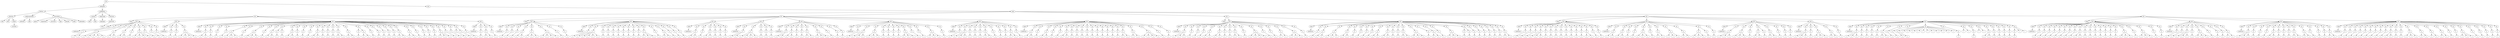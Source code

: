digraph Tree {
	"t0" [label = "TEI"];
	"t1" [label = "teiHeader"];
	"t2" [label = "fileDesc"];
	"t3" [label = "titleStmt"];
	"t4" [label = "title"];
	"t5" [label = "title"];
	"t6" [label = "author"];
	"t7" [label = "surname"];
	"t8" [label = "publicationStmt"];
	"t9" [label = "authority"];
	"t10" [label = "idno"];
	"t11" [label = "sourceDesc"];
	"t12" [label = "genre"];
	"t13" [label = "inspiration"];
	"t14" [label = "structure"];
	"t15" [label = "type"];
	"t16" [label = "periode"];
	"t17" [label = "taille"];
	"t18" [label = "permalien"];
	"t19" [label = "profileDesc"];
	"t20" [label = "creation"];
	"t21" [label = "date"];
	"t22" [label = "date"];
	"t23" [label = "langUsage"];
	"t24" [label = "language"];
	"t25" [label = "textClass"];
	"t26" [label = "keywords"];
	"t27" [label = "term"];
	"t28" [label = "text"];
	"t29" [label = "body"];
	"t30" [label = "div1"];
	"t31" [label = "head"];
	"t32" [label = "div2"];
	"t33" [label = "head"];
	"t34" [label = "listPerson"];
	"t35" [label = "sp"];
	"t36" [label = "p"];
	"t37" [label = "s"];
	"t38" [label = "s"];
	"t39" [label = "sp"];
	"t40" [label = "p"];
	"t41" [label = "s"];
	"t42" [label = "s"];
	"t43" [label = "s"];
	"t44" [label = "s"];
	"t45" [label = "s"];
	"t46" [label = "sp"];
	"t47" [label = "p"];
	"t48" [label = "s"];
	"t49" [label = "s"];
	"t50" [label = "sp"];
	"t51" [label = "p"];
	"t52" [label = "s"];
	"t53" [label = "s"];
	"t54" [label = "sp"];
	"t55" [label = "p"];
	"t56" [label = "s"];
	"t57" [label = "sp"];
	"t58" [label = "p"];
	"t59" [label = "s"];
	"t60" [label = "s"];
	"t61" [label = "s"];
	"t62" [label = "s"];
	"t63" [label = "sp"];
	"t64" [label = "p"];
	"t65" [label = "s"];
	"t66" [label = "sp"];
	"t67" [label = "p"];
	"t68" [label = "s"];
	"t69" [label = "sp"];
	"t70" [label = "p"];
	"t71" [label = "s"];
	"t72" [label = "div2"];
	"t73" [label = "head"];
	"t74" [label = "listPerson"];
	"t75" [label = "sp"];
	"t76" [label = "p"];
	"t77" [label = "s"];
	"t78" [label = "sp"];
	"t79" [label = "p"];
	"t80" [label = "s"];
	"t81" [label = "sp"];
	"t82" [label = "p"];
	"t83" [label = "s"];
	"t84" [label = "s"];
	"t85" [label = "s"];
	"t86" [label = "s"];
	"t87" [label = "div2"];
	"t88" [label = "head"];
	"t89" [label = "listPerson"];
	"t90" [label = "sp"];
	"t91" [label = "p"];
	"t92" [label = "s"];
	"t93" [label = "s"];
	"t94" [label = "sp"];
	"t95" [label = "p"];
	"t96" [label = "s"];
	"t97" [label = "sp"];
	"t98" [label = "p"];
	"t99" [label = "s"];
	"t100" [label = "sp"];
	"t101" [label = "p"];
	"t102" [label = "s"];
	"t103" [label = "sp"];
	"t104" [label = "p"];
	"t105" [label = "s"];
	"t106" [label = "s"];
	"t107" [label = "s"];
	"t108" [label = "sp"];
	"t109" [label = "p"];
	"t110" [label = "s"];
	"t111" [label = "sp"];
	"t112" [label = "p"];
	"t113" [label = "s"];
	"t114" [label = "s"];
	"t115" [label = "s"];
	"t116" [label = "sp"];
	"t117" [label = "p"];
	"t118" [label = "s"];
	"t119" [label = "sp"];
	"t120" [label = "p"];
	"t121" [label = "s"];
	"t122" [label = "s"];
	"t123" [label = "sp"];
	"t124" [label = "p"];
	"t125" [label = "s"];
	"t126" [label = "p"];
	"t127" [label = "s"];
	"t128" [label = "sp"];
	"t129" [label = "p"];
	"t130" [label = "s"];
	"t131" [label = "s"];
	"t132" [label = "sp"];
	"t133" [label = "p"];
	"t134" [label = "s"];
	"t135" [label = "sp"];
	"t136" [label = "p"];
	"t137" [label = "s"];
	"t138" [label = "sp"];
	"t139" [label = "p"];
	"t140" [label = "s"];
	"t141" [label = "sp"];
	"t142" [label = "p"];
	"t143" [label = "s"];
	"t144" [label = "s"];
	"t145" [label = "sp"];
	"t146" [label = "p"];
	"t147" [label = "s"];
	"t148" [label = "sp"];
	"t149" [label = "p"];
	"t150" [label = "s"];
	"t151" [label = "sp"];
	"t152" [label = "p"];
	"t153" [label = "s"];
	"t154" [label = "sp"];
	"t155" [label = "p"];
	"t156" [label = "s"];
	"t157" [label = "s"];
	"t158" [label = "sp"];
	"t159" [label = "p"];
	"t160" [label = "s"];
	"t161" [label = "s"];
	"t162" [label = "sp"];
	"t163" [label = "p"];
	"t164" [label = "s"];
	"t165" [label = "p"];
	"t166" [label = "s"];
	"t167" [label = "s"];
	"t168" [label = "sp"];
	"t169" [label = "p"];
	"t170" [label = "s"];
	"t171" [label = "sp"];
	"t172" [label = "p"];
	"t173" [label = "s"];
	"t174" [label = "sp"];
	"t175" [label = "p"];
	"t176" [label = "s"];
	"t177" [label = "sp"];
	"t178" [label = "p"];
	"t179" [label = "s"];
	"t180" [label = "sp"];
	"t181" [label = "p"];
	"t182" [label = "s"];
	"t183" [label = "sp"];
	"t184" [label = "p"];
	"t185" [label = "s"];
	"t186" [label = "s"];
	"t187" [label = "sp"];
	"t188" [label = "p"];
	"t189" [label = "s"];
	"t190" [label = "s"];
	"t191" [label = "sp"];
	"t192" [label = "p"];
	"t193" [label = "s"];
	"t194" [label = "sp"];
	"t195" [label = "p"];
	"t196" [label = "s"];
	"t197" [label = "sp"];
	"t198" [label = "p"];
	"t199" [label = "s"];
	"t200" [label = "sp"];
	"t201" [label = "p"];
	"t202" [label = "s"];
	"t203" [label = "sp"];
	"t204" [label = "p"];
	"t205" [label = "s"];
	"t206" [label = "s"];
	"t207" [label = "s"];
	"t208" [label = "sp"];
	"t209" [label = "p"];
	"t210" [label = "s"];
	"t211" [label = "sp"];
	"t212" [label = "p"];
	"t213" [label = "s"];
	"t214" [label = "sp"];
	"t215" [label = "p"];
	"t216" [label = "s"];
	"t217" [label = "p"];
	"t218" [label = "s"];
	"t219" [label = "sp"];
	"t220" [label = "p"];
	"t221" [label = "s"];
	"t222" [label = "div2"];
	"t223" [label = "head"];
	"t224" [label = "listPerson"];
	"t225" [label = "sp"];
	"t226" [label = "p"];
	"t227" [label = "s"];
	"t228" [label = "sp"];
	"t229" [label = "p"];
	"t230" [label = "s"];
	"t231" [label = "s"];
	"t232" [label = "sp"];
	"t233" [label = "p"];
	"t234" [label = "s"];
	"t235" [label = "div1"];
	"t236" [label = "head"];
	"t237" [label = "div2"];
	"t238" [label = "head"];
	"t239" [label = "listPerson"];
	"t240" [label = "sp"];
	"t241" [label = "p"];
	"t242" [label = "s"];
	"t243" [label = "sp"];
	"t244" [label = "p"];
	"t245" [label = "s"];
	"t246" [label = "sp"];
	"t247" [label = "p"];
	"t248" [label = "s"];
	"t249" [label = "sp"];
	"t250" [label = "p"];
	"t251" [label = "s"];
	"t252" [label = "s"];
	"t253" [label = "sp"];
	"t254" [label = "p"];
	"t255" [label = "s"];
	"t256" [label = "s"];
	"t257" [label = "s"];
	"t258" [label = "sp"];
	"t259" [label = "p"];
	"t260" [label = "s"];
	"t261" [label = "s"];
	"t262" [label = "s"];
	"t263" [label = "s"];
	"t264" [label = "sp"];
	"t265" [label = "p"];
	"t266" [label = "s"];
	"t267" [label = "sp"];
	"t268" [label = "p"];
	"t269" [label = "s"];
	"t270" [label = "div2"];
	"t271" [label = "head"];
	"t272" [label = "listPerson"];
	"t273" [label = "sp"];
	"t274" [label = "p"];
	"t275" [label = "s"];
	"t276" [label = "sp"];
	"t277" [label = "p"];
	"t278" [label = "s"];
	"t279" [label = "s"];
	"t280" [label = "s"];
	"t281" [label = "s"];
	"t282" [label = "s"];
	"t283" [label = "sp"];
	"t284" [label = "p"];
	"t285" [label = "s"];
	"t286" [label = "sp"];
	"t287" [label = "p"];
	"t288" [label = "s"];
	"t289" [label = "sp"];
	"t290" [label = "p"];
	"t291" [label = "s"];
	"t292" [label = "sp"];
	"t293" [label = "p"];
	"t294" [label = "s"];
	"t295" [label = "sp"];
	"t296" [label = "p"];
	"t297" [label = "s"];
	"t298" [label = "sp"];
	"t299" [label = "p"];
	"t300" [label = "s"];
	"t301" [label = "sp"];
	"t302" [label = "p"];
	"t303" [label = "s"];
	"t304" [label = "sp"];
	"t305" [label = "p"];
	"t306" [label = "s"];
	"t307" [label = "sp"];
	"t308" [label = "p"];
	"t309" [label = "s"];
	"t310" [label = "s"];
	"t311" [label = "s"];
	"t312" [label = "sp"];
	"t313" [label = "p"];
	"t314" [label = "s"];
	"t315" [label = "sp"];
	"t316" [label = "p"];
	"t317" [label = "s"];
	"t318" [label = "s"];
	"t319" [label = "sp"];
	"t320" [label = "p"];
	"t321" [label = "s"];
	"t322" [label = "sp"];
	"t323" [label = "p"];
	"t324" [label = "s"];
	"t325" [label = "sp"];
	"t326" [label = "p"];
	"t327" [label = "s"];
	"t328" [label = "div2"];
	"t329" [label = "head"];
	"t330" [label = "listPerson"];
	"t331" [label = "sp"];
	"t332" [label = "p"];
	"t333" [label = "s"];
	"t334" [label = "s"];
	"t335" [label = "sp"];
	"t336" [label = "p"];
	"t337" [label = "s"];
	"t338" [label = "sp"];
	"t339" [label = "p"];
	"t340" [label = "s"];
	"t341" [label = "s"];
	"t342" [label = "sp"];
	"t343" [label = "p"];
	"t344" [label = "s"];
	"t345" [label = "sp"];
	"t346" [label = "p"];
	"t347" [label = "s"];
	"t348" [label = "sp"];
	"t349" [label = "p"];
	"t350" [label = "s"];
	"t351" [label = "div2"];
	"t352" [label = "head"];
	"t353" [label = "listPerson"];
	"t354" [label = "sp"];
	"t355" [label = "p"];
	"t356" [label = "s"];
	"t357" [label = "s"];
	"t358" [label = "sp"];
	"t359" [label = "p"];
	"t360" [label = "s"];
	"t361" [label = "s"];
	"t362" [label = "s"];
	"t363" [label = "s"];
	"t364" [label = "sp"];
	"t365" [label = "p"];
	"t366" [label = "s"];
	"t367" [label = "sp"];
	"t368" [label = "p"];
	"t369" [label = "s"];
	"t370" [label = "sp"];
	"t371" [label = "p"];
	"t372" [label = "s"];
	"t373" [label = "div2"];
	"t374" [label = "head"];
	"t375" [label = "listPerson"];
	"t376" [label = "sp"];
	"t377" [label = "p"];
	"t378" [label = "s"];
	"t379" [label = "s"];
	"t380" [label = "sp"];
	"t381" [label = "p"];
	"t382" [label = "s"];
	"t383" [label = "s"];
	"t384" [label = "sp"];
	"t385" [label = "p"];
	"t386" [label = "s"];
	"t387" [label = "sp"];
	"t388" [label = "p"];
	"t389" [label = "s"];
	"t390" [label = "sp"];
	"t391" [label = "p"];
	"t392" [label = "s"];
	"t393" [label = "s"];
	"t394" [label = "sp"];
	"t395" [label = "p"];
	"t396" [label = "s"];
	"t397" [label = "s"];
	"t398" [label = "s"];
	"t399" [label = "sp"];
	"t400" [label = "p"];
	"t401" [label = "s"];
	"t402" [label = "sp"];
	"t403" [label = "p"];
	"t404" [label = "s"];
	"t405" [label = "sp"];
	"t406" [label = "p"];
	"t407" [label = "s"];
	"t408" [label = "div2"];
	"t409" [label = "head"];
	"t410" [label = "listPerson"];
	"t411" [label = "sp"];
	"t412" [label = "p"];
	"t413" [label = "s"];
	"t414" [label = "sp"];
	"t415" [label = "p"];
	"t416" [label = "s"];
	"t417" [label = "s"];
	"t418" [label = "s"];
	"t419" [label = "sp"];
	"t420" [label = "p"];
	"t421" [label = "s"];
	"t422" [label = "s"];
	"t423" [label = "s"];
	"t424" [label = "sp"];
	"t425" [label = "p"];
	"t426" [label = "s"];
	"t427" [label = "sp"];
	"t428" [label = "p"];
	"t429" [label = "s"];
	"t430" [label = "sp"];
	"t431" [label = "p"];
	"t432" [label = "s"];
	"t433" [label = "sp"];
	"t434" [label = "p"];
	"t435" [label = "s"];
	"t436" [label = "sp"];
	"t437" [label = "p"];
	"t438" [label = "s"];
	"t439" [label = "s"];
	"t440" [label = "s"];
	"t441" [label = "sp"];
	"t442" [label = "p"];
	"t443" [label = "s"];
	"t444" [label = "sp"];
	"t445" [label = "p"];
	"t446" [label = "s"];
	"t447" [label = "sp"];
	"t448" [label = "p"];
	"t449" [label = "s"];
	"t450" [label = "s"];
	"t451" [label = "s"];
	"t452" [label = "sp"];
	"t453" [label = "p"];
	"t454" [label = "s"];
	"t455" [label = "div2"];
	"t456" [label = "head"];
	"t457" [label = "listPerson"];
	"t458" [label = "sp"];
	"t459" [label = "p"];
	"t460" [label = "s"];
	"t461" [label = "sp"];
	"t462" [label = "p"];
	"t463" [label = "s"];
	"t464" [label = "s"];
	"t465" [label = "s"];
	"t466" [label = "sp"];
	"t467" [label = "p"];
	"t468" [label = "s"];
	"t469" [label = "sp"];
	"t470" [label = "p"];
	"t471" [label = "s"];
	"t472" [label = "sp"];
	"t473" [label = "p"];
	"t474" [label = "s"];
	"t475" [label = "sp"];
	"t476" [label = "p"];
	"t477" [label = "s"];
	"t478" [label = "s"];
	"t479" [label = "sp"];
	"t480" [label = "p"];
	"t481" [label = "s"];
	"t482" [label = "sp"];
	"t483" [label = "p"];
	"t484" [label = "s"];
	"t485" [label = "sp"];
	"t486" [label = "p"];
	"t487" [label = "s"];
	"t488" [label = "sp"];
	"t489" [label = "p"];
	"t490" [label = "s"];
	"t491" [label = "s"];
	"t492" [label = "sp"];
	"t493" [label = "p"];
	"t494" [label = "s"];
	"t495" [label = "div2"];
	"t496" [label = "head"];
	"t497" [label = "listPerson"];
	"t498" [label = "sp"];
	"t499" [label = "p"];
	"t500" [label = "s"];
	"t501" [label = "s"];
	"t502" [label = "sp"];
	"t503" [label = "p"];
	"t504" [label = "s"];
	"t505" [label = "sp"];
	"t506" [label = "p"];
	"t507" [label = "s"];
	"t508" [label = "s"];
	"t509" [label = "sp"];
	"t510" [label = "p"];
	"t511" [label = "s"];
	"t512" [label = "sp"];
	"t513" [label = "p"];
	"t514" [label = "s"];
	"t515" [label = "sp"];
	"t516" [label = "p"];
	"t517" [label = "s"];
	"t518" [label = "s"];
	"t519" [label = "sp"];
	"t520" [label = "p"];
	"t521" [label = "s"];
	"t522" [label = "sp"];
	"t523" [label = "p"];
	"t524" [label = "s"];
	"t525" [label = "sp"];
	"t526" [label = "p"];
	"t527" [label = "s"];
	"t528" [label = "sp"];
	"t529" [label = "p"];
	"t530" [label = "s"];
	"t531" [label = "sp"];
	"t532" [label = "p"];
	"t533" [label = "s"];
	"t534" [label = "sp"];
	"t535" [label = "p"];
	"t536" [label = "s"];
	"t537" [label = "sp"];
	"t538" [label = "p"];
	"t539" [label = "s"];
	"t540" [label = "sp"];
	"t541" [label = "p"];
	"t542" [label = "s"];
	"t543" [label = "sp"];
	"t544" [label = "p"];
	"t545" [label = "s"];
	"t546" [label = "sp"];
	"t547" [label = "p"];
	"t548" [label = "s"];
	"t549" [label = "sp"];
	"t550" [label = "p"];
	"t551" [label = "s"];
	"t552" [label = "s"];
	"t553" [label = "sp"];
	"t554" [label = "p"];
	"t555" [label = "s"];
	"t556" [label = "s"];
	"t557" [label = "sp"];
	"t558" [label = "p"];
	"t559" [label = "s"];
	"t560" [label = "s"];
	"t561" [label = "s"];
	"t562" [label = "s"];
	"t563" [label = "sp"];
	"t564" [label = "p"];
	"t565" [label = "s"];
	"t566" [label = "sp"];
	"t567" [label = "p"];
	"t568" [label = "s"];
	"t569" [label = "div1"];
	"t570" [label = "head"];
	"t571" [label = "div2"];
	"t572" [label = "head"];
	"t573" [label = "listPerson"];
	"t574" [label = "sp"];
	"t575" [label = "p"];
	"t576" [label = "s"];
	"t577" [label = "s"];
	"t578" [label = "s"];
	"t579" [label = "sp"];
	"t580" [label = "p"];
	"t581" [label = "s"];
	"t582" [label = "sp"];
	"t583" [label = "p"];
	"t584" [label = "s"];
	"t585" [label = "sp"];
	"t586" [label = "p"];
	"t587" [label = "s"];
	"t588" [label = "sp"];
	"t589" [label = "p"];
	"t590" [label = "s"];
	"t591" [label = "s"];
	"t592" [label = "sp"];
	"t593" [label = "p"];
	"t594" [label = "s"];
	"t595" [label = "s"];
	"t596" [label = "sp"];
	"t597" [label = "p"];
	"t598" [label = "s"];
	"t599" [label = "sp"];
	"t600" [label = "p"];
	"t601" [label = "s"];
	"t602" [label = "sp"];
	"t603" [label = "p"];
	"t604" [label = "s"];
	"t605" [label = "s"];
	"t606" [label = "sp"];
	"t607" [label = "p"];
	"t608" [label = "s"];
	"t609" [label = "sp"];
	"t610" [label = "p"];
	"t611" [label = "s"];
	"t612" [label = "s"];
	"t613" [label = "s"];
	"t614" [label = "s"];
	"t615" [label = "sp"];
	"t616" [label = "p"];
	"t617" [label = "s"];
	"t618" [label = "sp"];
	"t619" [label = "p"];
	"t620" [label = "s"];
	"t621" [label = "sp"];
	"t622" [label = "p"];
	"t623" [label = "s"];
	"t624" [label = "s"];
	"t625" [label = "sp"];
	"t626" [label = "p"];
	"t627" [label = "s"];
	"t628" [label = "s"];
	"t629" [label = "s"];
	"t630" [label = "sp"];
	"t631" [label = "p"];
	"t632" [label = "s"];
	"t633" [label = "div2"];
	"t634" [label = "head"];
	"t635" [label = "listPerson"];
	"t636" [label = "sp"];
	"t637" [label = "p"];
	"t638" [label = "s"];
	"t639" [label = "sp"];
	"t640" [label = "p"];
	"t641" [label = "s"];
	"t642" [label = "s"];
	"t643" [label = "sp"];
	"t644" [label = "p"];
	"t645" [label = "s"];
	"t646" [label = "s"];
	"t647" [label = "s"];
	"t648" [label = "sp"];
	"t649" [label = "p"];
	"t650" [label = "s"];
	"t651" [label = "s"];
	"t652" [label = "sp"];
	"t653" [label = "p"];
	"t654" [label = "s"];
	"t655" [label = "sp"];
	"t656" [label = "p"];
	"t657" [label = "s"];
	"t658" [label = "sp"];
	"t659" [label = "p"];
	"t660" [label = "s"];
	"t661" [label = "sp"];
	"t662" [label = "p"];
	"t663" [label = "s"];
	"t664" [label = "sp"];
	"t665" [label = "p"];
	"t666" [label = "s"];
	"t667" [label = "s"];
	"t668" [label = "sp"];
	"t669" [label = "p"];
	"t670" [label = "s"];
	"t671" [label = "s"];
	"t672" [label = "sp"];
	"t673" [label = "p"];
	"t674" [label = "s"];
	"t675" [label = "sp"];
	"t676" [label = "p"];
	"t677" [label = "s"];
	"t678" [label = "sp"];
	"t679" [label = "p"];
	"t680" [label = "s"];
	"t681" [label = "s"];
	"t682" [label = "sp"];
	"t683" [label = "p"];
	"t684" [label = "s"];
	"t685" [label = "s"];
	"t686" [label = "s"];
	"t687" [label = "sp"];
	"t688" [label = "p"];
	"t689" [label = "s"];
	"t690" [label = "sp"];
	"t691" [label = "p"];
	"t692" [label = "s"];
	"t693" [label = "s"];
	"t694" [label = "sp"];
	"t695" [label = "p"];
	"t696" [label = "s"];
	"t697" [label = "sp"];
	"t698" [label = "p"];
	"t699" [label = "s"];
	"t700" [label = "s"];
	"t701" [label = "s"];
	"t702" [label = "sp"];
	"t703" [label = "p"];
	"t704" [label = "s"];
	"t705" [label = "p"];
	"t706" [label = "s"];
	"t707" [label = "sp"];
	"t708" [label = "p"];
	"t709" [label = "s"];
	"t710" [label = "sp"];
	"t711" [label = "p"];
	"t712" [label = "s"];
	"t713" [label = "sp"];
	"t714" [label = "p"];
	"t715" [label = "s"];
	"t716" [label = "sp"];
	"t717" [label = "p"];
	"t718" [label = "s"];
	"t719" [label = "sp"];
	"t720" [label = "p"];
	"t721" [label = "s"];
	"t722" [label = "sp"];
	"t723" [label = "p"];
	"t724" [label = "s"];
	"t725" [label = "sp"];
	"t726" [label = "p"];
	"t727" [label = "s"];
	"t728" [label = "s"];
	"t729" [label = "div1"];
	"t730" [label = "head"];
	"t731" [label = "div2"];
	"t732" [label = "head"];
	"t733" [label = "listPerson"];
	"t734" [label = "sp"];
	"t735" [label = "p"];
	"t736" [label = "s"];
	"t737" [label = "sp"];
	"t738" [label = "p"];
	"t739" [label = "s"];
	"t740" [label = "sp"];
	"t741" [label = "p"];
	"t742" [label = "s"];
	"t743" [label = "sp"];
	"t744" [label = "p"];
	"t745" [label = "s"];
	"t746" [label = "s"];
	"t747" [label = "s"];
	"t748" [label = "sp"];
	"t749" [label = "p"];
	"t750" [label = "s"];
	"t751" [label = "sp"];
	"t752" [label = "p"];
	"t753" [label = "s"];
	"t754" [label = "sp"];
	"t755" [label = "p"];
	"t756" [label = "s"];
	"t757" [label = "sp"];
	"t758" [label = "p"];
	"t759" [label = "s"];
	"t760" [label = "sp"];
	"t761" [label = "p"];
	"t762" [label = "s"];
	"t763" [label = "sp"];
	"t764" [label = "p"];
	"t765" [label = "s"];
	"t766" [label = "sp"];
	"t767" [label = "p"];
	"t768" [label = "s"];
	"t769" [label = "sp"];
	"t770" [label = "p"];
	"t771" [label = "s"];
	"t772" [label = "sp"];
	"t773" [label = "p"];
	"t774" [label = "s"];
	"t775" [label = "s"];
	"t776" [label = "sp"];
	"t777" [label = "p"];
	"t778" [label = "s"];
	"t779" [label = "sp"];
	"t780" [label = "p"];
	"t781" [label = "s"];
	"t782" [label = "div2"];
	"t783" [label = "head"];
	"t784" [label = "listPerson"];
	"t785" [label = "sp"];
	"t786" [label = "p"];
	"t787" [label = "s"];
	"t788" [label = "s"];
	"t789" [label = "sp"];
	"t790" [label = "p"];
	"t791" [label = "s"];
	"t792" [label = "s"];
	"t793" [label = "sp"];
	"t794" [label = "p"];
	"t795" [label = "s"];
	"t796" [label = "sp"];
	"t797" [label = "p"];
	"t798" [label = "s"];
	"t799" [label = "sp"];
	"t800" [label = "p"];
	"t801" [label = "s"];
	"t802" [label = "s"];
	"t803" [label = "s"];
	"t804" [label = "sp"];
	"t805" [label = "p"];
	"t806" [label = "s"];
	"t807" [label = "sp"];
	"t808" [label = "p"];
	"t809" [label = "s"];
	"t810" [label = "s"];
	"t811" [label = "sp"];
	"t812" [label = "p"];
	"t813" [label = "s"];
	"t814" [label = "s"];
	"t815" [label = "s"];
	"t816" [label = "sp"];
	"t817" [label = "p"];
	"t818" [label = "s"];
	"t819" [label = "s"];
	"t820" [label = "sp"];
	"t821" [label = "p"];
	"t822" [label = "s"];
	"t823" [label = "s"];
	"t824" [label = "s"];
	"t825" [label = "p"];
	"t826" [label = "s"];
	"t827" [label = "sp"];
	"t828" [label = "p"];
	"t829" [label = "s"];
	"t830" [label = "div2"];
	"t831" [label = "head"];
	"t832" [label = "listPerson"];
	"t833" [label = "sp"];
	"t834" [label = "p"];
	"t835" [label = "s"];
	"t836" [label = "s"];
	"t837" [label = "s"];
	"t838" [label = "sp"];
	"t839" [label = "p"];
	"t840" [label = "s"];
	"t841" [label = "s"];
	"t842" [label = "s"];
	"t843" [label = "sp"];
	"t844" [label = "p"];
	"t845" [label = "s"];
	"t846" [label = "sp"];
	"t847" [label = "p"];
	"t848" [label = "s"];
	"t849" [label = "s"];
	"t850" [label = "p"];
	"t851" [label = "s"];
	"t852" [label = "sp"];
	"t853" [label = "p"];
	"t854" [label = "s"];
	"t855" [label = "s"];
	"t856" [label = "sp"];
	"t857" [label = "p"];
	"t858" [label = "s"];
	"t859" [label = "sp"];
	"t860" [label = "p"];
	"t861" [label = "s"];
	"t862" [label = "sp"];
	"t863" [label = "p"];
	"t864" [label = "s"];
	"t865" [label = "div2"];
	"t866" [label = "head"];
	"t867" [label = "listPerson"];
	"t868" [label = "sp"];
	"t869" [label = "p"];
	"t870" [label = "s"];
	"t871" [label = "s"];
	"t872" [label = "s"];
	"t873" [label = "sp"];
	"t874" [label = "p"];
	"t875" [label = "s"];
	"t876" [label = "sp"];
	"t877" [label = "p"];
	"t878" [label = "s"];
	"t879" [label = "s"];
	"t880" [label = "s"];
	"t881" [label = "sp"];
	"t882" [label = "p"];
	"t883" [label = "s"];
	"t884" [label = "s"];
	"t885" [label = "sp"];
	"t886" [label = "p"];
	"t887" [label = "s"];
	"t888" [label = "div2"];
	"t889" [label = "head"];
	"t890" [label = "listPerson"];
	"t891" [label = "sp"];
	"t892" [label = "p"];
	"t893" [label = "s"];
	"t894" [label = "s"];
	"t895" [label = "s"];
	"t896" [label = "sp"];
	"t897" [label = "p"];
	"t898" [label = "s"];
	"t899" [label = "sp"];
	"t900" [label = "p"];
	"t901" [label = "s"];
	"t902" [label = "sp"];
	"t903" [label = "p"];
	"t904" [label = "s"];
	"t905" [label = "sp"];
	"t906" [label = "p"];
	"t907" [label = "s"];
	"t908" [label = "sp"];
	"t909" [label = "p"];
	"t910" [label = "s"];
	"t911" [label = "s"];
	"t912" [label = "sp"];
	"t913" [label = "p"];
	"t914" [label = "s"];
	"t915" [label = "sp"];
	"t916" [label = "p"];
	"t917" [label = "s"];
	"t918" [label = "sp"];
	"t919" [label = "p"];
	"t920" [label = "s"];
	"t921" [label = "s"];
	"t922" [label = "l"];
	"t923" [label = "l"];
	"t924" [label = "l"];
	"t925" [label = "l"];
	"t926" [label = "l"];
	"t927" [label = "l"];
	"t928" [label = "l"];
	"t929" [label = "l"];
	"t930" [label = "l"];
	"t931" [label = "l"];
	"t932" [label = "l"];
	"t933" [label = "sp"];
	"t934" [label = "p"];
	"t935" [label = "s"];
	"t936" [label = "sp"];
	"t937" [label = "l"];
	"t938" [label = "l"];
	"t939" [label = "sp"];
	"t940" [label = "p"];
	"t941" [label = "s"];
	"t942" [label = "sp"];
	"t943" [label = "l"];
	"t944" [label = "l"];
	"t945" [label = "sp"];
	"t946" [label = "p"];
	"t947" [label = "s"];
	"t948" [label = "s"];
	"t949" [label = "sp"];
	"t950" [label = "p"];
	"t951" [label = "s"];
	"t952" [label = "sp"];
	"t953" [label = "p"];
	"t954" [label = "s"];
	"t955" [label = "sp"];
	"t956" [label = "p"];
	"t957" [label = "s"];
	"t958" [label = "sp"];
	"t959" [label = "p"];
	"t960" [label = "s"];
	"t961" [label = "sp"];
	"t962" [label = "p"];
	"t963" [label = "s"];
	"t964" [label = "l"];
	"t965" [label = "l"];
	"t966" [label = "div1"];
	"t967" [label = "head"];
	"t968" [label = "div2"];
	"t969" [label = "head"];
	"t970" [label = "listPerson"];
	"t971" [label = "sp"];
	"t972" [label = "p"];
	"t973" [label = "s"];
	"t974" [label = "sp"];
	"t975" [label = "p"];
	"t976" [label = "s"];
	"t977" [label = "sp"];
	"t978" [label = "p"];
	"t979" [label = "s"];
	"t980" [label = "sp"];
	"t981" [label = "p"];
	"t982" [label = "s"];
	"t983" [label = "sp"];
	"t984" [label = "p"];
	"t985" [label = "s"];
	"t986" [label = "sp"];
	"t987" [label = "p"];
	"t988" [label = "s"];
	"t989" [label = "sp"];
	"t990" [label = "p"];
	"t991" [label = "s"];
	"t992" [label = "sp"];
	"t993" [label = "p"];
	"t994" [label = "s"];
	"t995" [label = "sp"];
	"t996" [label = "p"];
	"t997" [label = "s"];
	"t998" [label = "s"];
	"t999" [label = "sp"];
	"t1000" [label = "p"];
	"t1001" [label = "s"];
	"t1002" [label = "sp"];
	"t1003" [label = "p"];
	"t1004" [label = "s"];
	"t1005" [label = "sp"];
	"t1006" [label = "p"];
	"t1007" [label = "s"];
	"t1008" [label = "sp"];
	"t1009" [label = "p"];
	"t1010" [label = "s"];
	"t1011" [label = "sp"];
	"t1012" [label = "p"];
	"t1013" [label = "s"];
	"t1014" [label = "sp"];
	"t1015" [label = "p"];
	"t1016" [label = "s"];
	"t1017" [label = "sp"];
	"t1018" [label = "p"];
	"t1019" [label = "s"];
	"t1020" [label = "sp"];
	"t1021" [label = "p"];
	"t1022" [label = "s"];
	"t1023" [label = "s"];
	"t1024" [label = "s"];
	"t1025" [label = "sp"];
	"t1026" [label = "p"];
	"t1027" [label = "s"];
	"t1028" [label = "sp"];
	"t1029" [label = "p"];
	"t1030" [label = "s"];
	"t1031" [label = "s"];
	"t1032" [label = "s"];
	"t1033" [label = "sp"];
	"t1034" [label = "p"];
	"t1035" [label = "s"];
	"t1036" [label = "sp"];
	"t1037" [label = "p"];
	"t1038" [label = "s"];
	"t1039" [label = "div2"];
	"t1040" [label = "head"];
	"t1041" [label = "listPerson"];
	"t1042" [label = "sp"];
	"t1043" [label = "p"];
	"t1044" [label = "s"];
	"t1045" [label = "sp"];
	"t1046" [label = "p"];
	"t1047" [label = "s"];
	"t1048" [label = "sp"];
	"t1049" [label = "p"];
	"t1050" [label = "s"];
	"t1051" [label = "s"];
	"t1052" [label = "s"];
	"t1053" [label = "sp"];
	"t1054" [label = "p"];
	"t1055" [label = "s"];
	"t1056" [label = "sp"];
	"t1057" [label = "p"];
	"t1058" [label = "s"];
	"t1059" [label = "s"];
	"t1060" [label = "s"];
	"t1061" [label = "sp"];
	"t1062" [label = "p"];
	"t1063" [label = "s"];
	"t1064" [label = "sp"];
	"t1065" [label = "p"];
	"t1066" [label = "s"];
	"t1067" [label = "sp"];
	"t1068" [label = "p"];
	"t1069" [label = "s"];
	"t1070" [label = "sp"];
	"t1071" [label = "p"];
	"t1072" [label = "s"];
	"t1073" [label = "s"];
	"t1074" [label = "div2"];
	"t1075" [label = "head"];
	"t1076" [label = "listPerson"];
	"t1077" [label = "sp"];
	"t1078" [label = "p"];
	"t1079" [label = "s"];
	"t1080" [label = "s"];
	"t1081" [label = "s"];
	"t1082" [label = "sp"];
	"t1083" [label = "p"];
	"t1084" [label = "s"];
	"t1085" [label = "sp"];
	"t1086" [label = "p"];
	"t1087" [label = "s"];
	"t1088" [label = "sp"];
	"t1089" [label = "p"];
	"t1090" [label = "s"];
	"t1091" [label = "sp"];
	"t1092" [label = "p"];
	"t1093" [label = "s"];
	"t1094" [label = "s"];
	"t1095" [label = "sp"];
	"t1096" [label = "p"];
	"t1097" [label = "s"];
	"t1098" [label = "sp"];
	"t1099" [label = "p"];
	"t1100" [label = "s"];
	"t1101" [label = "sp"];
	"t1102" [label = "p"];
	"t1103" [label = "s"];
	"t1104" [label = "sp"];
	"t1105" [label = "p"];
	"t1106" [label = "s"];
	"t1107" [label = "s"];
	"t1108" [label = "sp"];
	"t1109" [label = "p"];
	"t1110" [label = "s"];
	"t1111" [label = "s"];
	"t1112" [label = "sp"];
	"t1113" [label = "p"];
	"t1114" [label = "s"];
	"t1115" [label = "sp"];
	"t1116" [label = "p"];
	"t1117" [label = "s"];
	"t1118" [label = "sp"];
	"t1119" [label = "p"];
	"t1120" [label = "s"];
	"t1121" [label = "sp"];
	"t1122" [label = "p"];
	"t1123" [label = "s"];
	"t1124" [label = "s"];
	"t1125" [label = "div2"];
	"t1126" [label = "head"];
	"t1127" [label = "listPerson"];
	"t1128" [label = "sp"];
	"t1129" [label = "p"];
	"t1130" [label = "s"];
	"t1131" [label = "sp"];
	"t1132" [label = "p"];
	"t1133" [label = "s"];
	"t1134" [label = "sp"];
	"t1135" [label = "p"];
	"t1136" [label = "s"];
	"t1137" [label = "sp"];
	"t1138" [label = "p"];
	"t1139" [label = "s"];
	"t1140" [label = "sp"];
	"t1141" [label = "p"];
	"t1142" [label = "s"];
	"t1143" [label = "sp"];
	"t1144" [label = "p"];
	"t1145" [label = "s"];
	"t1146" [label = "sp"];
	"t1147" [label = "p"];
	"t1148" [label = "s"];
	"t1149" [label = "sp"];
	"t1150" [label = "p"];
	"t1151" [label = "s"];
	"t1152" [label = "sp"];
	"t1153" [label = "p"];
	"t1154" [label = "s"];
	"t1155" [label = "sp"];
	"t1156" [label = "p"];
	"t1157" [label = "s"];
	"t1158" [label = "s"];
	"t1159" [label = "sp"];
	"t1160" [label = "p"];
	"t1161" [label = "s"];
	"t1162" [label = "sp"];
	"t1163" [label = "p"];
	"t1164" [label = "s"];
	"t1165" [label = "sp"];
	"t1166" [label = "p"];
	"t1167" [label = "s"];
	"t1168" [label = "s"];
	"t1169" [label = "s"];
	"t1170" [label = "sp"];
	"t1171" [label = "p"];
	"t1172" [label = "s"];
	"t1173" [label = "s"];
	"t1174" [label = "sp"];
	"t1175" [label = "p"];
	"t1176" [label = "s"];
	"t1177" [label = "s"];
	"t1178" [label = "sp"];
	"t1179" [label = "p"];
	"t1180" [label = "s"];
	"t1181" [label = "s"];
	"t1182" [label = "sp"];
	"t1183" [label = "p"];
	"t1184" [label = "s"];
	"t1185" [label = "sp"];
	"t1186" [label = "p"];
	"t1187" [label = "s"];
	"t1188" [label = "sp"];
	"t1189" [label = "p"];
	"t1190" [label = "s"];
	"t1191" [label = "s"];
	"t1192" [label = "s"];
	"t1193" [label = "sp"];
	"t1194" [label = "p"];
	"t1195" [label = "s"];
	"t1196" [label = "sp"];
	"t1197" [label = "p"];
	"t1198" [label = "s"];
	"t1199" [label = "sp"];
	"t1200" [label = "p"];
	"t1201" [label = "s"];
	"t1202" [label = "sp"];
	"t1203" [label = "p"];
	"t1204" [label = "s"];
	"t1205" [label = "sp"];
	"t1206" [label = "p"];
	"t1207" [label = "s"];
	"t0" -> "t1";
	"t1" -> "t2";
	"t2" -> "t3";
	"t3" -> "t4";
	"t3" -> "t5";
	"t3" -> "t6";
	"t6" -> "t7";
	"t2" -> "t8";
	"t8" -> "t9";
	"t8" -> "t10";
	"t2" -> "t11";
	"t11" -> "t12";
	"t11" -> "t13";
	"t11" -> "t14";
	"t11" -> "t15";
	"t11" -> "t16";
	"t11" -> "t17";
	"t11" -> "t18";
	"t1" -> "t19";
	"t19" -> "t20";
	"t20" -> "t21";
	"t20" -> "t22";
	"t19" -> "t23";
	"t23" -> "t24";
	"t19" -> "t25";
	"t25" -> "t26";
	"t26" -> "t27";
	"t0" -> "t28";
	"t28" -> "t29";
	"t29" -> "t30";
	"t30" -> "t31";
	"t30" -> "t32";
	"t32" -> "t33";
	"t33" -> "t34";
	"t32" -> "t35";
	"t35" -> "t36";
	"t36" -> "t37";
	"t36" -> "t38";
	"t32" -> "t39";
	"t39" -> "t40";
	"t40" -> "t41";
	"t40" -> "t42";
	"t40" -> "t43";
	"t40" -> "t44";
	"t40" -> "t45";
	"t32" -> "t46";
	"t46" -> "t47";
	"t47" -> "t48";
	"t47" -> "t49";
	"t32" -> "t50";
	"t50" -> "t51";
	"t51" -> "t52";
	"t51" -> "t53";
	"t32" -> "t54";
	"t54" -> "t55";
	"t55" -> "t56";
	"t32" -> "t57";
	"t57" -> "t58";
	"t58" -> "t59";
	"t58" -> "t60";
	"t58" -> "t61";
	"t58" -> "t62";
	"t32" -> "t63";
	"t63" -> "t64";
	"t64" -> "t65";
	"t32" -> "t66";
	"t66" -> "t67";
	"t67" -> "t68";
	"t32" -> "t69";
	"t69" -> "t70";
	"t70" -> "t71";
	"t30" -> "t72";
	"t72" -> "t73";
	"t73" -> "t74";
	"t72" -> "t75";
	"t75" -> "t76";
	"t76" -> "t77";
	"t72" -> "t78";
	"t78" -> "t79";
	"t79" -> "t80";
	"t72" -> "t81";
	"t81" -> "t82";
	"t82" -> "t83";
	"t82" -> "t84";
	"t82" -> "t85";
	"t82" -> "t86";
	"t30" -> "t87";
	"t87" -> "t88";
	"t88" -> "t89";
	"t87" -> "t90";
	"t90" -> "t91";
	"t91" -> "t92";
	"t91" -> "t93";
	"t87" -> "t94";
	"t94" -> "t95";
	"t95" -> "t96";
	"t87" -> "t97";
	"t97" -> "t98";
	"t98" -> "t99";
	"t87" -> "t100";
	"t100" -> "t101";
	"t101" -> "t102";
	"t87" -> "t103";
	"t103" -> "t104";
	"t104" -> "t105";
	"t104" -> "t106";
	"t104" -> "t107";
	"t87" -> "t108";
	"t108" -> "t109";
	"t109" -> "t110";
	"t87" -> "t111";
	"t111" -> "t112";
	"t112" -> "t113";
	"t112" -> "t114";
	"t112" -> "t115";
	"t87" -> "t116";
	"t116" -> "t117";
	"t117" -> "t118";
	"t87" -> "t119";
	"t119" -> "t120";
	"t120" -> "t121";
	"t120" -> "t122";
	"t87" -> "t123";
	"t123" -> "t124";
	"t124" -> "t125";
	"t123" -> "t126";
	"t126" -> "t127";
	"t87" -> "t128";
	"t128" -> "t129";
	"t129" -> "t130";
	"t129" -> "t131";
	"t87" -> "t132";
	"t132" -> "t133";
	"t133" -> "t134";
	"t87" -> "t135";
	"t135" -> "t136";
	"t136" -> "t137";
	"t87" -> "t138";
	"t138" -> "t139";
	"t139" -> "t140";
	"t87" -> "t141";
	"t141" -> "t142";
	"t142" -> "t143";
	"t142" -> "t144";
	"t87" -> "t145";
	"t145" -> "t146";
	"t146" -> "t147";
	"t87" -> "t148";
	"t148" -> "t149";
	"t149" -> "t150";
	"t87" -> "t151";
	"t151" -> "t152";
	"t152" -> "t153";
	"t87" -> "t154";
	"t154" -> "t155";
	"t155" -> "t156";
	"t155" -> "t157";
	"t87" -> "t158";
	"t158" -> "t159";
	"t159" -> "t160";
	"t159" -> "t161";
	"t87" -> "t162";
	"t162" -> "t163";
	"t163" -> "t164";
	"t162" -> "t165";
	"t165" -> "t166";
	"t165" -> "t167";
	"t87" -> "t168";
	"t168" -> "t169";
	"t169" -> "t170";
	"t87" -> "t171";
	"t171" -> "t172";
	"t172" -> "t173";
	"t87" -> "t174";
	"t174" -> "t175";
	"t175" -> "t176";
	"t87" -> "t177";
	"t177" -> "t178";
	"t178" -> "t179";
	"t87" -> "t180";
	"t180" -> "t181";
	"t181" -> "t182";
	"t87" -> "t183";
	"t183" -> "t184";
	"t184" -> "t185";
	"t184" -> "t186";
	"t87" -> "t187";
	"t187" -> "t188";
	"t188" -> "t189";
	"t188" -> "t190";
	"t87" -> "t191";
	"t191" -> "t192";
	"t192" -> "t193";
	"t87" -> "t194";
	"t194" -> "t195";
	"t195" -> "t196";
	"t87" -> "t197";
	"t197" -> "t198";
	"t198" -> "t199";
	"t87" -> "t200";
	"t200" -> "t201";
	"t201" -> "t202";
	"t87" -> "t203";
	"t203" -> "t204";
	"t204" -> "t205";
	"t204" -> "t206";
	"t204" -> "t207";
	"t87" -> "t208";
	"t208" -> "t209";
	"t209" -> "t210";
	"t87" -> "t211";
	"t211" -> "t212";
	"t212" -> "t213";
	"t87" -> "t214";
	"t214" -> "t215";
	"t215" -> "t216";
	"t214" -> "t217";
	"t217" -> "t218";
	"t87" -> "t219";
	"t219" -> "t220";
	"t220" -> "t221";
	"t30" -> "t222";
	"t222" -> "t223";
	"t223" -> "t224";
	"t222" -> "t225";
	"t225" -> "t226";
	"t226" -> "t227";
	"t222" -> "t228";
	"t228" -> "t229";
	"t229" -> "t230";
	"t229" -> "t231";
	"t222" -> "t232";
	"t232" -> "t233";
	"t233" -> "t234";
	"t29" -> "t235";
	"t235" -> "t236";
	"t235" -> "t237";
	"t237" -> "t238";
	"t238" -> "t239";
	"t237" -> "t240";
	"t240" -> "t241";
	"t241" -> "t242";
	"t237" -> "t243";
	"t243" -> "t244";
	"t244" -> "t245";
	"t237" -> "t246";
	"t246" -> "t247";
	"t247" -> "t248";
	"t237" -> "t249";
	"t249" -> "t250";
	"t250" -> "t251";
	"t250" -> "t252";
	"t237" -> "t253";
	"t253" -> "t254";
	"t254" -> "t255";
	"t254" -> "t256";
	"t254" -> "t257";
	"t237" -> "t258";
	"t258" -> "t259";
	"t259" -> "t260";
	"t259" -> "t261";
	"t259" -> "t262";
	"t259" -> "t263";
	"t237" -> "t264";
	"t264" -> "t265";
	"t265" -> "t266";
	"t237" -> "t267";
	"t267" -> "t268";
	"t268" -> "t269";
	"t235" -> "t270";
	"t270" -> "t271";
	"t271" -> "t272";
	"t270" -> "t273";
	"t273" -> "t274";
	"t274" -> "t275";
	"t270" -> "t276";
	"t276" -> "t277";
	"t277" -> "t278";
	"t277" -> "t279";
	"t277" -> "t280";
	"t277" -> "t281";
	"t277" -> "t282";
	"t270" -> "t283";
	"t283" -> "t284";
	"t284" -> "t285";
	"t270" -> "t286";
	"t286" -> "t287";
	"t287" -> "t288";
	"t270" -> "t289";
	"t289" -> "t290";
	"t290" -> "t291";
	"t270" -> "t292";
	"t292" -> "t293";
	"t293" -> "t294";
	"t270" -> "t295";
	"t295" -> "t296";
	"t296" -> "t297";
	"t270" -> "t298";
	"t298" -> "t299";
	"t299" -> "t300";
	"t270" -> "t301";
	"t301" -> "t302";
	"t302" -> "t303";
	"t270" -> "t304";
	"t304" -> "t305";
	"t305" -> "t306";
	"t270" -> "t307";
	"t307" -> "t308";
	"t308" -> "t309";
	"t308" -> "t310";
	"t308" -> "t311";
	"t270" -> "t312";
	"t312" -> "t313";
	"t313" -> "t314";
	"t270" -> "t315";
	"t315" -> "t316";
	"t316" -> "t317";
	"t316" -> "t318";
	"t270" -> "t319";
	"t319" -> "t320";
	"t320" -> "t321";
	"t270" -> "t322";
	"t322" -> "t323";
	"t323" -> "t324";
	"t270" -> "t325";
	"t325" -> "t326";
	"t326" -> "t327";
	"t235" -> "t328";
	"t328" -> "t329";
	"t329" -> "t330";
	"t328" -> "t331";
	"t331" -> "t332";
	"t332" -> "t333";
	"t332" -> "t334";
	"t328" -> "t335";
	"t335" -> "t336";
	"t336" -> "t337";
	"t328" -> "t338";
	"t338" -> "t339";
	"t339" -> "t340";
	"t339" -> "t341";
	"t328" -> "t342";
	"t342" -> "t343";
	"t343" -> "t344";
	"t328" -> "t345";
	"t345" -> "t346";
	"t346" -> "t347";
	"t328" -> "t348";
	"t348" -> "t349";
	"t349" -> "t350";
	"t235" -> "t351";
	"t351" -> "t352";
	"t352" -> "t353";
	"t351" -> "t354";
	"t354" -> "t355";
	"t355" -> "t356";
	"t355" -> "t357";
	"t351" -> "t358";
	"t358" -> "t359";
	"t359" -> "t360";
	"t359" -> "t361";
	"t359" -> "t362";
	"t359" -> "t363";
	"t351" -> "t364";
	"t364" -> "t365";
	"t365" -> "t366";
	"t351" -> "t367";
	"t367" -> "t368";
	"t368" -> "t369";
	"t351" -> "t370";
	"t370" -> "t371";
	"t371" -> "t372";
	"t235" -> "t373";
	"t373" -> "t374";
	"t374" -> "t375";
	"t373" -> "t376";
	"t376" -> "t377";
	"t377" -> "t378";
	"t377" -> "t379";
	"t373" -> "t380";
	"t380" -> "t381";
	"t381" -> "t382";
	"t381" -> "t383";
	"t373" -> "t384";
	"t384" -> "t385";
	"t385" -> "t386";
	"t373" -> "t387";
	"t387" -> "t388";
	"t388" -> "t389";
	"t373" -> "t390";
	"t390" -> "t391";
	"t391" -> "t392";
	"t391" -> "t393";
	"t373" -> "t394";
	"t394" -> "t395";
	"t395" -> "t396";
	"t395" -> "t397";
	"t395" -> "t398";
	"t373" -> "t399";
	"t399" -> "t400";
	"t400" -> "t401";
	"t373" -> "t402";
	"t402" -> "t403";
	"t403" -> "t404";
	"t373" -> "t405";
	"t405" -> "t406";
	"t406" -> "t407";
	"t235" -> "t408";
	"t408" -> "t409";
	"t409" -> "t410";
	"t408" -> "t411";
	"t411" -> "t412";
	"t412" -> "t413";
	"t408" -> "t414";
	"t414" -> "t415";
	"t415" -> "t416";
	"t415" -> "t417";
	"t415" -> "t418";
	"t408" -> "t419";
	"t419" -> "t420";
	"t420" -> "t421";
	"t420" -> "t422";
	"t420" -> "t423";
	"t408" -> "t424";
	"t424" -> "t425";
	"t425" -> "t426";
	"t408" -> "t427";
	"t427" -> "t428";
	"t428" -> "t429";
	"t408" -> "t430";
	"t430" -> "t431";
	"t431" -> "t432";
	"t408" -> "t433";
	"t433" -> "t434";
	"t434" -> "t435";
	"t408" -> "t436";
	"t436" -> "t437";
	"t437" -> "t438";
	"t437" -> "t439";
	"t437" -> "t440";
	"t408" -> "t441";
	"t441" -> "t442";
	"t442" -> "t443";
	"t408" -> "t444";
	"t444" -> "t445";
	"t445" -> "t446";
	"t408" -> "t447";
	"t447" -> "t448";
	"t448" -> "t449";
	"t448" -> "t450";
	"t448" -> "t451";
	"t408" -> "t452";
	"t452" -> "t453";
	"t453" -> "t454";
	"t235" -> "t455";
	"t455" -> "t456";
	"t456" -> "t457";
	"t455" -> "t458";
	"t458" -> "t459";
	"t459" -> "t460";
	"t455" -> "t461";
	"t461" -> "t462";
	"t462" -> "t463";
	"t462" -> "t464";
	"t462" -> "t465";
	"t455" -> "t466";
	"t466" -> "t467";
	"t467" -> "t468";
	"t455" -> "t469";
	"t469" -> "t470";
	"t470" -> "t471";
	"t455" -> "t472";
	"t472" -> "t473";
	"t473" -> "t474";
	"t455" -> "t475";
	"t475" -> "t476";
	"t476" -> "t477";
	"t476" -> "t478";
	"t455" -> "t479";
	"t479" -> "t480";
	"t480" -> "t481";
	"t455" -> "t482";
	"t482" -> "t483";
	"t483" -> "t484";
	"t455" -> "t485";
	"t485" -> "t486";
	"t486" -> "t487";
	"t455" -> "t488";
	"t488" -> "t489";
	"t489" -> "t490";
	"t489" -> "t491";
	"t455" -> "t492";
	"t492" -> "t493";
	"t493" -> "t494";
	"t235" -> "t495";
	"t495" -> "t496";
	"t496" -> "t497";
	"t495" -> "t498";
	"t498" -> "t499";
	"t499" -> "t500";
	"t499" -> "t501";
	"t495" -> "t502";
	"t502" -> "t503";
	"t503" -> "t504";
	"t495" -> "t505";
	"t505" -> "t506";
	"t506" -> "t507";
	"t506" -> "t508";
	"t495" -> "t509";
	"t509" -> "t510";
	"t510" -> "t511";
	"t495" -> "t512";
	"t512" -> "t513";
	"t513" -> "t514";
	"t495" -> "t515";
	"t515" -> "t516";
	"t516" -> "t517";
	"t516" -> "t518";
	"t495" -> "t519";
	"t519" -> "t520";
	"t520" -> "t521";
	"t495" -> "t522";
	"t522" -> "t523";
	"t523" -> "t524";
	"t495" -> "t525";
	"t525" -> "t526";
	"t526" -> "t527";
	"t495" -> "t528";
	"t528" -> "t529";
	"t529" -> "t530";
	"t495" -> "t531";
	"t531" -> "t532";
	"t532" -> "t533";
	"t495" -> "t534";
	"t534" -> "t535";
	"t535" -> "t536";
	"t495" -> "t537";
	"t537" -> "t538";
	"t538" -> "t539";
	"t495" -> "t540";
	"t540" -> "t541";
	"t541" -> "t542";
	"t495" -> "t543";
	"t543" -> "t544";
	"t544" -> "t545";
	"t495" -> "t546";
	"t546" -> "t547";
	"t547" -> "t548";
	"t495" -> "t549";
	"t549" -> "t550";
	"t550" -> "t551";
	"t550" -> "t552";
	"t495" -> "t553";
	"t553" -> "t554";
	"t554" -> "t555";
	"t554" -> "t556";
	"t495" -> "t557";
	"t557" -> "t558";
	"t558" -> "t559";
	"t558" -> "t560";
	"t558" -> "t561";
	"t558" -> "t562";
	"t495" -> "t563";
	"t563" -> "t564";
	"t564" -> "t565";
	"t495" -> "t566";
	"t566" -> "t567";
	"t567" -> "t568";
	"t29" -> "t569";
	"t569" -> "t570";
	"t569" -> "t571";
	"t571" -> "t572";
	"t572" -> "t573";
	"t571" -> "t574";
	"t574" -> "t575";
	"t575" -> "t576";
	"t575" -> "t577";
	"t575" -> "t578";
	"t571" -> "t579";
	"t579" -> "t580";
	"t580" -> "t581";
	"t571" -> "t582";
	"t582" -> "t583";
	"t583" -> "t584";
	"t571" -> "t585";
	"t585" -> "t586";
	"t586" -> "t587";
	"t571" -> "t588";
	"t588" -> "t589";
	"t589" -> "t590";
	"t589" -> "t591";
	"t571" -> "t592";
	"t592" -> "t593";
	"t593" -> "t594";
	"t593" -> "t595";
	"t571" -> "t596";
	"t596" -> "t597";
	"t597" -> "t598";
	"t571" -> "t599";
	"t599" -> "t600";
	"t600" -> "t601";
	"t571" -> "t602";
	"t602" -> "t603";
	"t603" -> "t604";
	"t603" -> "t605";
	"t571" -> "t606";
	"t606" -> "t607";
	"t607" -> "t608";
	"t571" -> "t609";
	"t609" -> "t610";
	"t610" -> "t611";
	"t610" -> "t612";
	"t610" -> "t613";
	"t610" -> "t614";
	"t571" -> "t615";
	"t615" -> "t616";
	"t616" -> "t617";
	"t571" -> "t618";
	"t618" -> "t619";
	"t619" -> "t620";
	"t571" -> "t621";
	"t621" -> "t622";
	"t622" -> "t623";
	"t622" -> "t624";
	"t571" -> "t625";
	"t625" -> "t626";
	"t626" -> "t627";
	"t626" -> "t628";
	"t626" -> "t629";
	"t571" -> "t630";
	"t630" -> "t631";
	"t631" -> "t632";
	"t569" -> "t633";
	"t633" -> "t634";
	"t634" -> "t635";
	"t633" -> "t636";
	"t636" -> "t637";
	"t637" -> "t638";
	"t633" -> "t639";
	"t639" -> "t640";
	"t640" -> "t641";
	"t640" -> "t642";
	"t633" -> "t643";
	"t643" -> "t644";
	"t644" -> "t645";
	"t644" -> "t646";
	"t644" -> "t647";
	"t633" -> "t648";
	"t648" -> "t649";
	"t649" -> "t650";
	"t649" -> "t651";
	"t633" -> "t652";
	"t652" -> "t653";
	"t653" -> "t654";
	"t633" -> "t655";
	"t655" -> "t656";
	"t656" -> "t657";
	"t633" -> "t658";
	"t658" -> "t659";
	"t659" -> "t660";
	"t633" -> "t661";
	"t661" -> "t662";
	"t662" -> "t663";
	"t633" -> "t664";
	"t664" -> "t665";
	"t665" -> "t666";
	"t665" -> "t667";
	"t633" -> "t668";
	"t668" -> "t669";
	"t669" -> "t670";
	"t669" -> "t671";
	"t633" -> "t672";
	"t672" -> "t673";
	"t673" -> "t674";
	"t633" -> "t675";
	"t675" -> "t676";
	"t676" -> "t677";
	"t633" -> "t678";
	"t678" -> "t679";
	"t679" -> "t680";
	"t679" -> "t681";
	"t633" -> "t682";
	"t682" -> "t683";
	"t683" -> "t684";
	"t683" -> "t685";
	"t683" -> "t686";
	"t633" -> "t687";
	"t687" -> "t688";
	"t688" -> "t689";
	"t633" -> "t690";
	"t690" -> "t691";
	"t691" -> "t692";
	"t691" -> "t693";
	"t633" -> "t694";
	"t694" -> "t695";
	"t695" -> "t696";
	"t633" -> "t697";
	"t697" -> "t698";
	"t698" -> "t699";
	"t698" -> "t700";
	"t698" -> "t701";
	"t633" -> "t702";
	"t702" -> "t703";
	"t703" -> "t704";
	"t702" -> "t705";
	"t705" -> "t706";
	"t633" -> "t707";
	"t707" -> "t708";
	"t708" -> "t709";
	"t633" -> "t710";
	"t710" -> "t711";
	"t711" -> "t712";
	"t633" -> "t713";
	"t713" -> "t714";
	"t714" -> "t715";
	"t633" -> "t716";
	"t716" -> "t717";
	"t717" -> "t718";
	"t633" -> "t719";
	"t719" -> "t720";
	"t720" -> "t721";
	"t633" -> "t722";
	"t722" -> "t723";
	"t723" -> "t724";
	"t633" -> "t725";
	"t725" -> "t726";
	"t726" -> "t727";
	"t726" -> "t728";
	"t29" -> "t729";
	"t729" -> "t730";
	"t729" -> "t731";
	"t731" -> "t732";
	"t732" -> "t733";
	"t731" -> "t734";
	"t734" -> "t735";
	"t735" -> "t736";
	"t731" -> "t737";
	"t737" -> "t738";
	"t738" -> "t739";
	"t731" -> "t740";
	"t740" -> "t741";
	"t741" -> "t742";
	"t731" -> "t743";
	"t743" -> "t744";
	"t744" -> "t745";
	"t744" -> "t746";
	"t744" -> "t747";
	"t731" -> "t748";
	"t748" -> "t749";
	"t749" -> "t750";
	"t731" -> "t751";
	"t751" -> "t752";
	"t752" -> "t753";
	"t731" -> "t754";
	"t754" -> "t755";
	"t755" -> "t756";
	"t731" -> "t757";
	"t757" -> "t758";
	"t758" -> "t759";
	"t731" -> "t760";
	"t760" -> "t761";
	"t761" -> "t762";
	"t731" -> "t763";
	"t763" -> "t764";
	"t764" -> "t765";
	"t731" -> "t766";
	"t766" -> "t767";
	"t767" -> "t768";
	"t731" -> "t769";
	"t769" -> "t770";
	"t770" -> "t771";
	"t731" -> "t772";
	"t772" -> "t773";
	"t773" -> "t774";
	"t773" -> "t775";
	"t731" -> "t776";
	"t776" -> "t777";
	"t777" -> "t778";
	"t731" -> "t779";
	"t779" -> "t780";
	"t780" -> "t781";
	"t729" -> "t782";
	"t782" -> "t783";
	"t783" -> "t784";
	"t782" -> "t785";
	"t785" -> "t786";
	"t786" -> "t787";
	"t786" -> "t788";
	"t782" -> "t789";
	"t789" -> "t790";
	"t790" -> "t791";
	"t790" -> "t792";
	"t782" -> "t793";
	"t793" -> "t794";
	"t794" -> "t795";
	"t782" -> "t796";
	"t796" -> "t797";
	"t797" -> "t798";
	"t782" -> "t799";
	"t799" -> "t800";
	"t800" -> "t801";
	"t800" -> "t802";
	"t800" -> "t803";
	"t782" -> "t804";
	"t804" -> "t805";
	"t805" -> "t806";
	"t782" -> "t807";
	"t807" -> "t808";
	"t808" -> "t809";
	"t808" -> "t810";
	"t782" -> "t811";
	"t811" -> "t812";
	"t812" -> "t813";
	"t812" -> "t814";
	"t812" -> "t815";
	"t782" -> "t816";
	"t816" -> "t817";
	"t817" -> "t818";
	"t817" -> "t819";
	"t782" -> "t820";
	"t820" -> "t821";
	"t821" -> "t822";
	"t821" -> "t823";
	"t821" -> "t824";
	"t820" -> "t825";
	"t825" -> "t826";
	"t782" -> "t827";
	"t827" -> "t828";
	"t828" -> "t829";
	"t729" -> "t830";
	"t830" -> "t831";
	"t831" -> "t832";
	"t830" -> "t833";
	"t833" -> "t834";
	"t834" -> "t835";
	"t834" -> "t836";
	"t834" -> "t837";
	"t830" -> "t838";
	"t838" -> "t839";
	"t839" -> "t840";
	"t839" -> "t841";
	"t839" -> "t842";
	"t830" -> "t843";
	"t843" -> "t844";
	"t844" -> "t845";
	"t830" -> "t846";
	"t846" -> "t847";
	"t847" -> "t848";
	"t847" -> "t849";
	"t846" -> "t850";
	"t850" -> "t851";
	"t830" -> "t852";
	"t852" -> "t853";
	"t853" -> "t854";
	"t853" -> "t855";
	"t830" -> "t856";
	"t856" -> "t857";
	"t857" -> "t858";
	"t830" -> "t859";
	"t859" -> "t860";
	"t860" -> "t861";
	"t830" -> "t862";
	"t862" -> "t863";
	"t863" -> "t864";
	"t729" -> "t865";
	"t865" -> "t866";
	"t866" -> "t867";
	"t865" -> "t868";
	"t868" -> "t869";
	"t869" -> "t870";
	"t869" -> "t871";
	"t869" -> "t872";
	"t865" -> "t873";
	"t873" -> "t874";
	"t874" -> "t875";
	"t865" -> "t876";
	"t876" -> "t877";
	"t877" -> "t878";
	"t877" -> "t879";
	"t877" -> "t880";
	"t865" -> "t881";
	"t881" -> "t882";
	"t882" -> "t883";
	"t882" -> "t884";
	"t865" -> "t885";
	"t885" -> "t886";
	"t886" -> "t887";
	"t729" -> "t888";
	"t888" -> "t889";
	"t889" -> "t890";
	"t888" -> "t891";
	"t891" -> "t892";
	"t892" -> "t893";
	"t892" -> "t894";
	"t892" -> "t895";
	"t888" -> "t896";
	"t896" -> "t897";
	"t897" -> "t898";
	"t888" -> "t899";
	"t899" -> "t900";
	"t900" -> "t901";
	"t888" -> "t902";
	"t902" -> "t903";
	"t903" -> "t904";
	"t888" -> "t905";
	"t905" -> "t906";
	"t906" -> "t907";
	"t888" -> "t908";
	"t908" -> "t909";
	"t909" -> "t910";
	"t909" -> "t911";
	"t888" -> "t912";
	"t912" -> "t913";
	"t913" -> "t914";
	"t888" -> "t915";
	"t915" -> "t916";
	"t916" -> "t917";
	"t888" -> "t918";
	"t918" -> "t919";
	"t919" -> "t920";
	"t919" -> "t921";
	"t918" -> "t922";
	"t918" -> "t923";
	"t918" -> "t924";
	"t918" -> "t925";
	"t918" -> "t926";
	"t918" -> "t927";
	"t918" -> "t928";
	"t918" -> "t929";
	"t918" -> "t930";
	"t918" -> "t931";
	"t918" -> "t932";
	"t888" -> "t933";
	"t933" -> "t934";
	"t934" -> "t935";
	"t888" -> "t936";
	"t936" -> "t937";
	"t936" -> "t938";
	"t888" -> "t939";
	"t939" -> "t940";
	"t940" -> "t941";
	"t888" -> "t942";
	"t942" -> "t943";
	"t942" -> "t944";
	"t888" -> "t945";
	"t945" -> "t946";
	"t946" -> "t947";
	"t946" -> "t948";
	"t888" -> "t949";
	"t949" -> "t950";
	"t950" -> "t951";
	"t888" -> "t952";
	"t952" -> "t953";
	"t953" -> "t954";
	"t888" -> "t955";
	"t955" -> "t956";
	"t956" -> "t957";
	"t888" -> "t958";
	"t958" -> "t959";
	"t959" -> "t960";
	"t888" -> "t961";
	"t961" -> "t962";
	"t962" -> "t963";
	"t961" -> "t964";
	"t961" -> "t965";
	"t29" -> "t966";
	"t966" -> "t967";
	"t966" -> "t968";
	"t968" -> "t969";
	"t969" -> "t970";
	"t968" -> "t971";
	"t971" -> "t972";
	"t972" -> "t973";
	"t968" -> "t974";
	"t974" -> "t975";
	"t975" -> "t976";
	"t968" -> "t977";
	"t977" -> "t978";
	"t978" -> "t979";
	"t968" -> "t980";
	"t980" -> "t981";
	"t981" -> "t982";
	"t968" -> "t983";
	"t983" -> "t984";
	"t984" -> "t985";
	"t968" -> "t986";
	"t986" -> "t987";
	"t987" -> "t988";
	"t968" -> "t989";
	"t989" -> "t990";
	"t990" -> "t991";
	"t968" -> "t992";
	"t992" -> "t993";
	"t993" -> "t994";
	"t968" -> "t995";
	"t995" -> "t996";
	"t996" -> "t997";
	"t996" -> "t998";
	"t968" -> "t999";
	"t999" -> "t1000";
	"t1000" -> "t1001";
	"t968" -> "t1002";
	"t1002" -> "t1003";
	"t1003" -> "t1004";
	"t968" -> "t1005";
	"t1005" -> "t1006";
	"t1006" -> "t1007";
	"t968" -> "t1008";
	"t1008" -> "t1009";
	"t1009" -> "t1010";
	"t968" -> "t1011";
	"t1011" -> "t1012";
	"t1012" -> "t1013";
	"t968" -> "t1014";
	"t1014" -> "t1015";
	"t1015" -> "t1016";
	"t968" -> "t1017";
	"t1017" -> "t1018";
	"t1018" -> "t1019";
	"t968" -> "t1020";
	"t1020" -> "t1021";
	"t1021" -> "t1022";
	"t1021" -> "t1023";
	"t1021" -> "t1024";
	"t968" -> "t1025";
	"t1025" -> "t1026";
	"t1026" -> "t1027";
	"t968" -> "t1028";
	"t1028" -> "t1029";
	"t1029" -> "t1030";
	"t1029" -> "t1031";
	"t1029" -> "t1032";
	"t968" -> "t1033";
	"t1033" -> "t1034";
	"t1034" -> "t1035";
	"t968" -> "t1036";
	"t1036" -> "t1037";
	"t1037" -> "t1038";
	"t966" -> "t1039";
	"t1039" -> "t1040";
	"t1040" -> "t1041";
	"t1039" -> "t1042";
	"t1042" -> "t1043";
	"t1043" -> "t1044";
	"t1039" -> "t1045";
	"t1045" -> "t1046";
	"t1046" -> "t1047";
	"t1039" -> "t1048";
	"t1048" -> "t1049";
	"t1049" -> "t1050";
	"t1049" -> "t1051";
	"t1049" -> "t1052";
	"t1039" -> "t1053";
	"t1053" -> "t1054";
	"t1054" -> "t1055";
	"t1039" -> "t1056";
	"t1056" -> "t1057";
	"t1057" -> "t1058";
	"t1057" -> "t1059";
	"t1057" -> "t1060";
	"t1039" -> "t1061";
	"t1061" -> "t1062";
	"t1062" -> "t1063";
	"t1039" -> "t1064";
	"t1064" -> "t1065";
	"t1065" -> "t1066";
	"t1039" -> "t1067";
	"t1067" -> "t1068";
	"t1068" -> "t1069";
	"t1039" -> "t1070";
	"t1070" -> "t1071";
	"t1071" -> "t1072";
	"t1071" -> "t1073";
	"t966" -> "t1074";
	"t1074" -> "t1075";
	"t1075" -> "t1076";
	"t1074" -> "t1077";
	"t1077" -> "t1078";
	"t1078" -> "t1079";
	"t1078" -> "t1080";
	"t1078" -> "t1081";
	"t1074" -> "t1082";
	"t1082" -> "t1083";
	"t1083" -> "t1084";
	"t1074" -> "t1085";
	"t1085" -> "t1086";
	"t1086" -> "t1087";
	"t1074" -> "t1088";
	"t1088" -> "t1089";
	"t1089" -> "t1090";
	"t1074" -> "t1091";
	"t1091" -> "t1092";
	"t1092" -> "t1093";
	"t1092" -> "t1094";
	"t1074" -> "t1095";
	"t1095" -> "t1096";
	"t1096" -> "t1097";
	"t1074" -> "t1098";
	"t1098" -> "t1099";
	"t1099" -> "t1100";
	"t1074" -> "t1101";
	"t1101" -> "t1102";
	"t1102" -> "t1103";
	"t1074" -> "t1104";
	"t1104" -> "t1105";
	"t1105" -> "t1106";
	"t1105" -> "t1107";
	"t1074" -> "t1108";
	"t1108" -> "t1109";
	"t1109" -> "t1110";
	"t1109" -> "t1111";
	"t1074" -> "t1112";
	"t1112" -> "t1113";
	"t1113" -> "t1114";
	"t1074" -> "t1115";
	"t1115" -> "t1116";
	"t1116" -> "t1117";
	"t1074" -> "t1118";
	"t1118" -> "t1119";
	"t1119" -> "t1120";
	"t1074" -> "t1121";
	"t1121" -> "t1122";
	"t1122" -> "t1123";
	"t1122" -> "t1124";
	"t966" -> "t1125";
	"t1125" -> "t1126";
	"t1126" -> "t1127";
	"t1125" -> "t1128";
	"t1128" -> "t1129";
	"t1129" -> "t1130";
	"t1125" -> "t1131";
	"t1131" -> "t1132";
	"t1132" -> "t1133";
	"t1125" -> "t1134";
	"t1134" -> "t1135";
	"t1135" -> "t1136";
	"t1125" -> "t1137";
	"t1137" -> "t1138";
	"t1138" -> "t1139";
	"t1125" -> "t1140";
	"t1140" -> "t1141";
	"t1141" -> "t1142";
	"t1125" -> "t1143";
	"t1143" -> "t1144";
	"t1144" -> "t1145";
	"t1125" -> "t1146";
	"t1146" -> "t1147";
	"t1147" -> "t1148";
	"t1125" -> "t1149";
	"t1149" -> "t1150";
	"t1150" -> "t1151";
	"t1125" -> "t1152";
	"t1152" -> "t1153";
	"t1153" -> "t1154";
	"t1125" -> "t1155";
	"t1155" -> "t1156";
	"t1156" -> "t1157";
	"t1156" -> "t1158";
	"t1125" -> "t1159";
	"t1159" -> "t1160";
	"t1160" -> "t1161";
	"t1125" -> "t1162";
	"t1162" -> "t1163";
	"t1163" -> "t1164";
	"t1125" -> "t1165";
	"t1165" -> "t1166";
	"t1166" -> "t1167";
	"t1166" -> "t1168";
	"t1166" -> "t1169";
	"t1125" -> "t1170";
	"t1170" -> "t1171";
	"t1171" -> "t1172";
	"t1171" -> "t1173";
	"t1125" -> "t1174";
	"t1174" -> "t1175";
	"t1175" -> "t1176";
	"t1175" -> "t1177";
	"t1125" -> "t1178";
	"t1178" -> "t1179";
	"t1179" -> "t1180";
	"t1179" -> "t1181";
	"t1125" -> "t1182";
	"t1182" -> "t1183";
	"t1183" -> "t1184";
	"t1125" -> "t1185";
	"t1185" -> "t1186";
	"t1186" -> "t1187";
	"t1125" -> "t1188";
	"t1188" -> "t1189";
	"t1189" -> "t1190";
	"t1189" -> "t1191";
	"t1189" -> "t1192";
	"t1125" -> "t1193";
	"t1193" -> "t1194";
	"t1194" -> "t1195";
	"t1125" -> "t1196";
	"t1196" -> "t1197";
	"t1197" -> "t1198";
	"t1125" -> "t1199";
	"t1199" -> "t1200";
	"t1200" -> "t1201";
	"t1125" -> "t1202";
	"t1202" -> "t1203";
	"t1203" -> "t1204";
	"t1125" -> "t1205";
	"t1205" -> "t1206";
	"t1206" -> "t1207";
}
